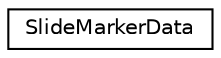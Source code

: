 digraph G
{
  edge [fontname="Helvetica",fontsize="10",labelfontname="Helvetica",labelfontsize="10"];
  node [fontname="Helvetica",fontsize="10",shape=record];
  rankdir=LR;
  Node1 [label="SlideMarkerData",height=0.2,width=0.4,color="black", fillcolor="white", style="filled",URL="$db/de7/structSlideMarkerData.html"];
}
